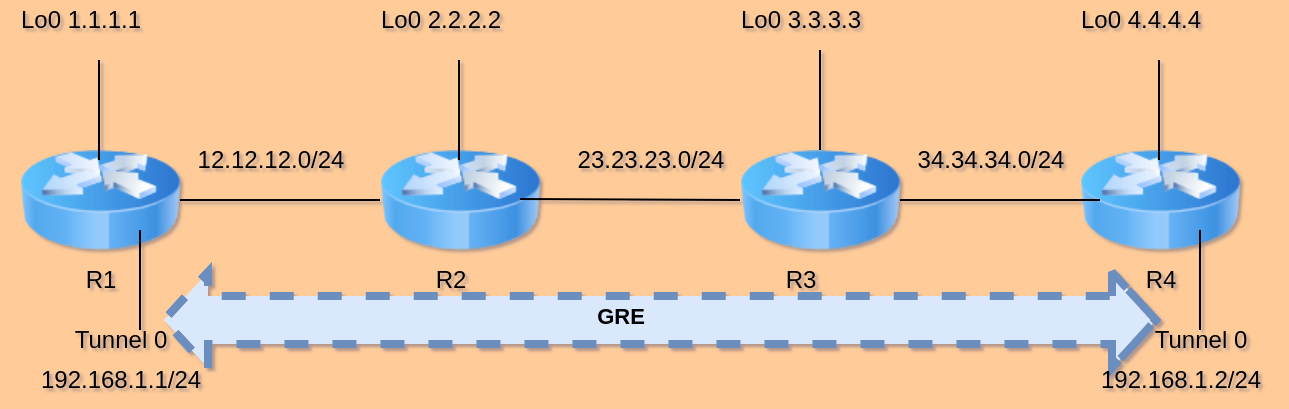 <mxfile version="16.6.4" type="github">
  <diagram id="UaV7eK6_Zl_twHXiAadP" name="Page-1">
    <mxGraphModel dx="1426" dy="652" grid="0" gridSize="10" guides="1" tooltips="1" connect="1" arrows="1" fold="1" page="1" pageScale="1" pageWidth="850" pageHeight="1100" background="#FFCC99" math="0" shadow="1">
      <root>
        <mxCell id="0" />
        <mxCell id="1" parent="0" />
        <mxCell id="efd0PeOUT2tKV4itR9nP-1" value="" style="image;html=1;image=img/lib/clip_art/networking/Router_Icon_128x128.png" parent="1" vertex="1">
          <mxGeometry x="50" y="310" width="80" height="80" as="geometry" />
        </mxCell>
        <mxCell id="efd0PeOUT2tKV4itR9nP-2" value="" style="image;html=1;image=img/lib/clip_art/networking/Router_Icon_128x128.png" parent="1" vertex="1">
          <mxGeometry x="230" y="310" width="80" height="80" as="geometry" />
        </mxCell>
        <mxCell id="efd0PeOUT2tKV4itR9nP-3" value="" style="image;html=1;image=img/lib/clip_art/networking/Router_Icon_128x128.png" parent="1" vertex="1">
          <mxGeometry x="410" y="310" width="80" height="80" as="geometry" />
        </mxCell>
        <mxCell id="efd0PeOUT2tKV4itR9nP-4" value="" style="image;html=1;image=img/lib/clip_art/networking/Router_Icon_128x128.png" parent="1" vertex="1">
          <mxGeometry x="580" y="310" width="80" height="80" as="geometry" />
        </mxCell>
        <mxCell id="efd0PeOUT2tKV4itR9nP-6" value="" style="endArrow=none;html=1;rounded=0;entryX=0;entryY=0.5;entryDx=0;entryDy=0;" parent="1" source="efd0PeOUT2tKV4itR9nP-1" target="efd0PeOUT2tKV4itR9nP-2" edge="1">
          <mxGeometry width="50" height="50" relative="1" as="geometry">
            <mxPoint x="400" y="390" as="sourcePoint" />
            <mxPoint x="450" y="340" as="targetPoint" />
          </mxGeometry>
        </mxCell>
        <mxCell id="efd0PeOUT2tKV4itR9nP-7" value="" style="endArrow=none;html=1;rounded=0;entryX=0;entryY=0.5;entryDx=0;entryDy=0;" parent="1" target="efd0PeOUT2tKV4itR9nP-3" edge="1">
          <mxGeometry width="50" height="50" relative="1" as="geometry">
            <mxPoint x="300" y="349.5" as="sourcePoint" />
            <mxPoint x="400" y="349.5" as="targetPoint" />
          </mxGeometry>
        </mxCell>
        <mxCell id="efd0PeOUT2tKV4itR9nP-8" value="" style="endArrow=none;html=1;rounded=0;entryX=0;entryY=0.5;entryDx=0;entryDy=0;" parent="1" edge="1">
          <mxGeometry width="50" height="50" relative="1" as="geometry">
            <mxPoint x="490" y="350" as="sourcePoint" />
            <mxPoint x="590" y="350" as="targetPoint" />
          </mxGeometry>
        </mxCell>
        <mxCell id="efd0PeOUT2tKV4itR9nP-9" value="R1" style="text;html=1;align=center;verticalAlign=middle;resizable=0;points=[];autosize=1;strokeColor=none;fillColor=none;" parent="1" vertex="1">
          <mxGeometry x="75" y="380" width="30" height="20" as="geometry" />
        </mxCell>
        <mxCell id="efd0PeOUT2tKV4itR9nP-10" value="R2" style="text;html=1;align=center;verticalAlign=middle;resizable=0;points=[];autosize=1;strokeColor=none;fillColor=none;" parent="1" vertex="1">
          <mxGeometry x="250" y="380" width="30" height="20" as="geometry" />
        </mxCell>
        <mxCell id="efd0PeOUT2tKV4itR9nP-11" value="R3" style="text;html=1;align=center;verticalAlign=middle;resizable=0;points=[];autosize=1;strokeColor=none;fillColor=none;" parent="1" vertex="1">
          <mxGeometry x="425" y="380" width="30" height="20" as="geometry" />
        </mxCell>
        <mxCell id="efd0PeOUT2tKV4itR9nP-12" value="R4" style="text;html=1;align=center;verticalAlign=middle;resizable=0;points=[];autosize=1;strokeColor=none;fillColor=none;" parent="1" vertex="1">
          <mxGeometry x="605" y="380" width="30" height="20" as="geometry" />
        </mxCell>
        <mxCell id="efd0PeOUT2tKV4itR9nP-13" value="12.12.12.0/24" style="text;html=1;align=center;verticalAlign=middle;resizable=0;points=[];autosize=1;strokeColor=none;fillColor=none;" parent="1" vertex="1">
          <mxGeometry x="130" y="320" width="90" height="20" as="geometry" />
        </mxCell>
        <mxCell id="efd0PeOUT2tKV4itR9nP-14" value="23.23.23.0/24" style="text;html=1;align=center;verticalAlign=middle;resizable=0;points=[];autosize=1;strokeColor=none;fillColor=none;" parent="1" vertex="1">
          <mxGeometry x="320" y="320" width="90" height="20" as="geometry" />
        </mxCell>
        <mxCell id="efd0PeOUT2tKV4itR9nP-15" value="34.34.34.0/24" style="text;html=1;align=center;verticalAlign=middle;resizable=0;points=[];autosize=1;strokeColor=none;fillColor=none;" parent="1" vertex="1">
          <mxGeometry x="490" y="320" width="90" height="20" as="geometry" />
        </mxCell>
        <mxCell id="efd0PeOUT2tKV4itR9nP-16" value="" style="endArrow=none;html=1;rounded=0;" parent="1" edge="1">
          <mxGeometry width="50" height="50" relative="1" as="geometry">
            <mxPoint x="450" y="275" as="sourcePoint" />
            <mxPoint x="450" y="315" as="targetPoint" />
            <Array as="points">
              <mxPoint x="450" y="325" />
            </Array>
          </mxGeometry>
        </mxCell>
        <mxCell id="efd0PeOUT2tKV4itR9nP-17" value="" style="endArrow=none;html=1;rounded=0;" parent="1" edge="1">
          <mxGeometry width="50" height="50" relative="1" as="geometry">
            <mxPoint x="619.5" y="280" as="sourcePoint" />
            <mxPoint x="619.5" y="320" as="targetPoint" />
            <Array as="points">
              <mxPoint x="619.5" y="330" />
            </Array>
          </mxGeometry>
        </mxCell>
        <mxCell id="efd0PeOUT2tKV4itR9nP-18" value="" style="endArrow=none;html=1;rounded=0;" parent="1" edge="1">
          <mxGeometry width="50" height="50" relative="1" as="geometry">
            <mxPoint x="269.5" y="280" as="sourcePoint" />
            <mxPoint x="269.5" y="320" as="targetPoint" />
            <Array as="points">
              <mxPoint x="269.5" y="330" />
            </Array>
          </mxGeometry>
        </mxCell>
        <mxCell id="efd0PeOUT2tKV4itR9nP-19" value="" style="endArrow=none;html=1;rounded=0;" parent="1" edge="1">
          <mxGeometry width="50" height="50" relative="1" as="geometry">
            <mxPoint x="89.5" y="280" as="sourcePoint" />
            <mxPoint x="89.5" y="320" as="targetPoint" />
            <Array as="points">
              <mxPoint x="89.5" y="330" />
            </Array>
          </mxGeometry>
        </mxCell>
        <mxCell id="efd0PeOUT2tKV4itR9nP-20" value="Lo0 1.1.1.1" style="text;html=1;align=center;verticalAlign=middle;resizable=0;points=[];autosize=1;strokeColor=none;fillColor=none;" parent="1" vertex="1">
          <mxGeometry x="40" y="250" width="80" height="20" as="geometry" />
        </mxCell>
        <mxCell id="efd0PeOUT2tKV4itR9nP-21" value="Lo0 2.2.2.2" style="text;html=1;align=center;verticalAlign=middle;resizable=0;points=[];autosize=1;strokeColor=none;fillColor=none;" parent="1" vertex="1">
          <mxGeometry x="220" y="250" width="80" height="20" as="geometry" />
        </mxCell>
        <mxCell id="efd0PeOUT2tKV4itR9nP-22" value="Lo0 3.3.3.3" style="text;html=1;align=center;verticalAlign=middle;resizable=0;points=[];autosize=1;strokeColor=none;fillColor=none;" parent="1" vertex="1">
          <mxGeometry x="400" y="250" width="80" height="20" as="geometry" />
        </mxCell>
        <mxCell id="efd0PeOUT2tKV4itR9nP-23" value="Lo0 4.4.4.4" style="text;html=1;align=center;verticalAlign=middle;resizable=0;points=[];autosize=1;strokeColor=none;fillColor=none;" parent="1" vertex="1">
          <mxGeometry x="570" y="250" width="80" height="20" as="geometry" />
        </mxCell>
        <mxCell id="efd0PeOUT2tKV4itR9nP-24" value="" style="shape=flexArrow;endArrow=classic;startArrow=classic;html=1;rounded=0;strokeWidth=4;sourcePerimeterSpacing=4;fillColor=#dae8fc;strokeColor=#6c8ebf;dashed=1;verticalAlign=middle;width=21;" parent="1" edge="1">
          <mxGeometry width="100" height="100" relative="1" as="geometry">
            <mxPoint x="120" y="410" as="sourcePoint" />
            <mxPoint x="620" y="410" as="targetPoint" />
            <Array as="points">
              <mxPoint x="370" y="410" />
            </Array>
          </mxGeometry>
        </mxCell>
        <mxCell id="efd0PeOUT2tKV4itR9nP-25" value="GRE" style="edgeLabel;html=1;align=center;verticalAlign=middle;resizable=0;points=[];fontStyle=1;labelBackgroundColor=none;" parent="efd0PeOUT2tKV4itR9nP-24" vertex="1" connectable="0">
          <mxGeometry x="-0.248" y="2" relative="1" as="geometry">
            <mxPoint x="42" as="offset" />
          </mxGeometry>
        </mxCell>
        <mxCell id="efd0PeOUT2tKV4itR9nP-26" value="" style="endArrow=none;html=1;rounded=0;" parent="1" edge="1">
          <mxGeometry width="50" height="50" relative="1" as="geometry">
            <mxPoint x="110" y="365" as="sourcePoint" />
            <mxPoint x="110" y="405" as="targetPoint" />
            <Array as="points">
              <mxPoint x="110" y="415" />
            </Array>
          </mxGeometry>
        </mxCell>
        <mxCell id="efd0PeOUT2tKV4itR9nP-28" value="" style="endArrow=none;html=1;rounded=0;" parent="1" edge="1">
          <mxGeometry width="50" height="50" relative="1" as="geometry">
            <mxPoint x="640" y="365" as="sourcePoint" />
            <mxPoint x="640" y="405" as="targetPoint" />
            <Array as="points">
              <mxPoint x="640" y="415" />
            </Array>
          </mxGeometry>
        </mxCell>
        <mxCell id="efd0PeOUT2tKV4itR9nP-29" value="Tunnel 0" style="text;html=1;align=center;verticalAlign=middle;resizable=0;points=[];autosize=1;strokeColor=none;fillColor=none;" parent="1" vertex="1">
          <mxGeometry x="70" y="410" width="60" height="20" as="geometry" />
        </mxCell>
        <mxCell id="efd0PeOUT2tKV4itR9nP-30" value="Tunnel 0" style="text;html=1;align=center;verticalAlign=middle;resizable=0;points=[];autosize=1;strokeColor=none;fillColor=none;" parent="1" vertex="1">
          <mxGeometry x="610" y="410" width="60" height="20" as="geometry" />
        </mxCell>
        <mxCell id="efd0PeOUT2tKV4itR9nP-31" value="192.168.1.1/24" style="text;html=1;align=center;verticalAlign=middle;resizable=0;points=[];autosize=1;strokeColor=none;fillColor=none;" parent="1" vertex="1">
          <mxGeometry x="50" y="430" width="100" height="20" as="geometry" />
        </mxCell>
        <mxCell id="efd0PeOUT2tKV4itR9nP-32" value="192.168.1.2/24" style="text;html=1;align=center;verticalAlign=middle;resizable=0;points=[];autosize=1;strokeColor=none;fillColor=none;" parent="1" vertex="1">
          <mxGeometry x="580" y="430" width="100" height="20" as="geometry" />
        </mxCell>
      </root>
    </mxGraphModel>
  </diagram>
</mxfile>
